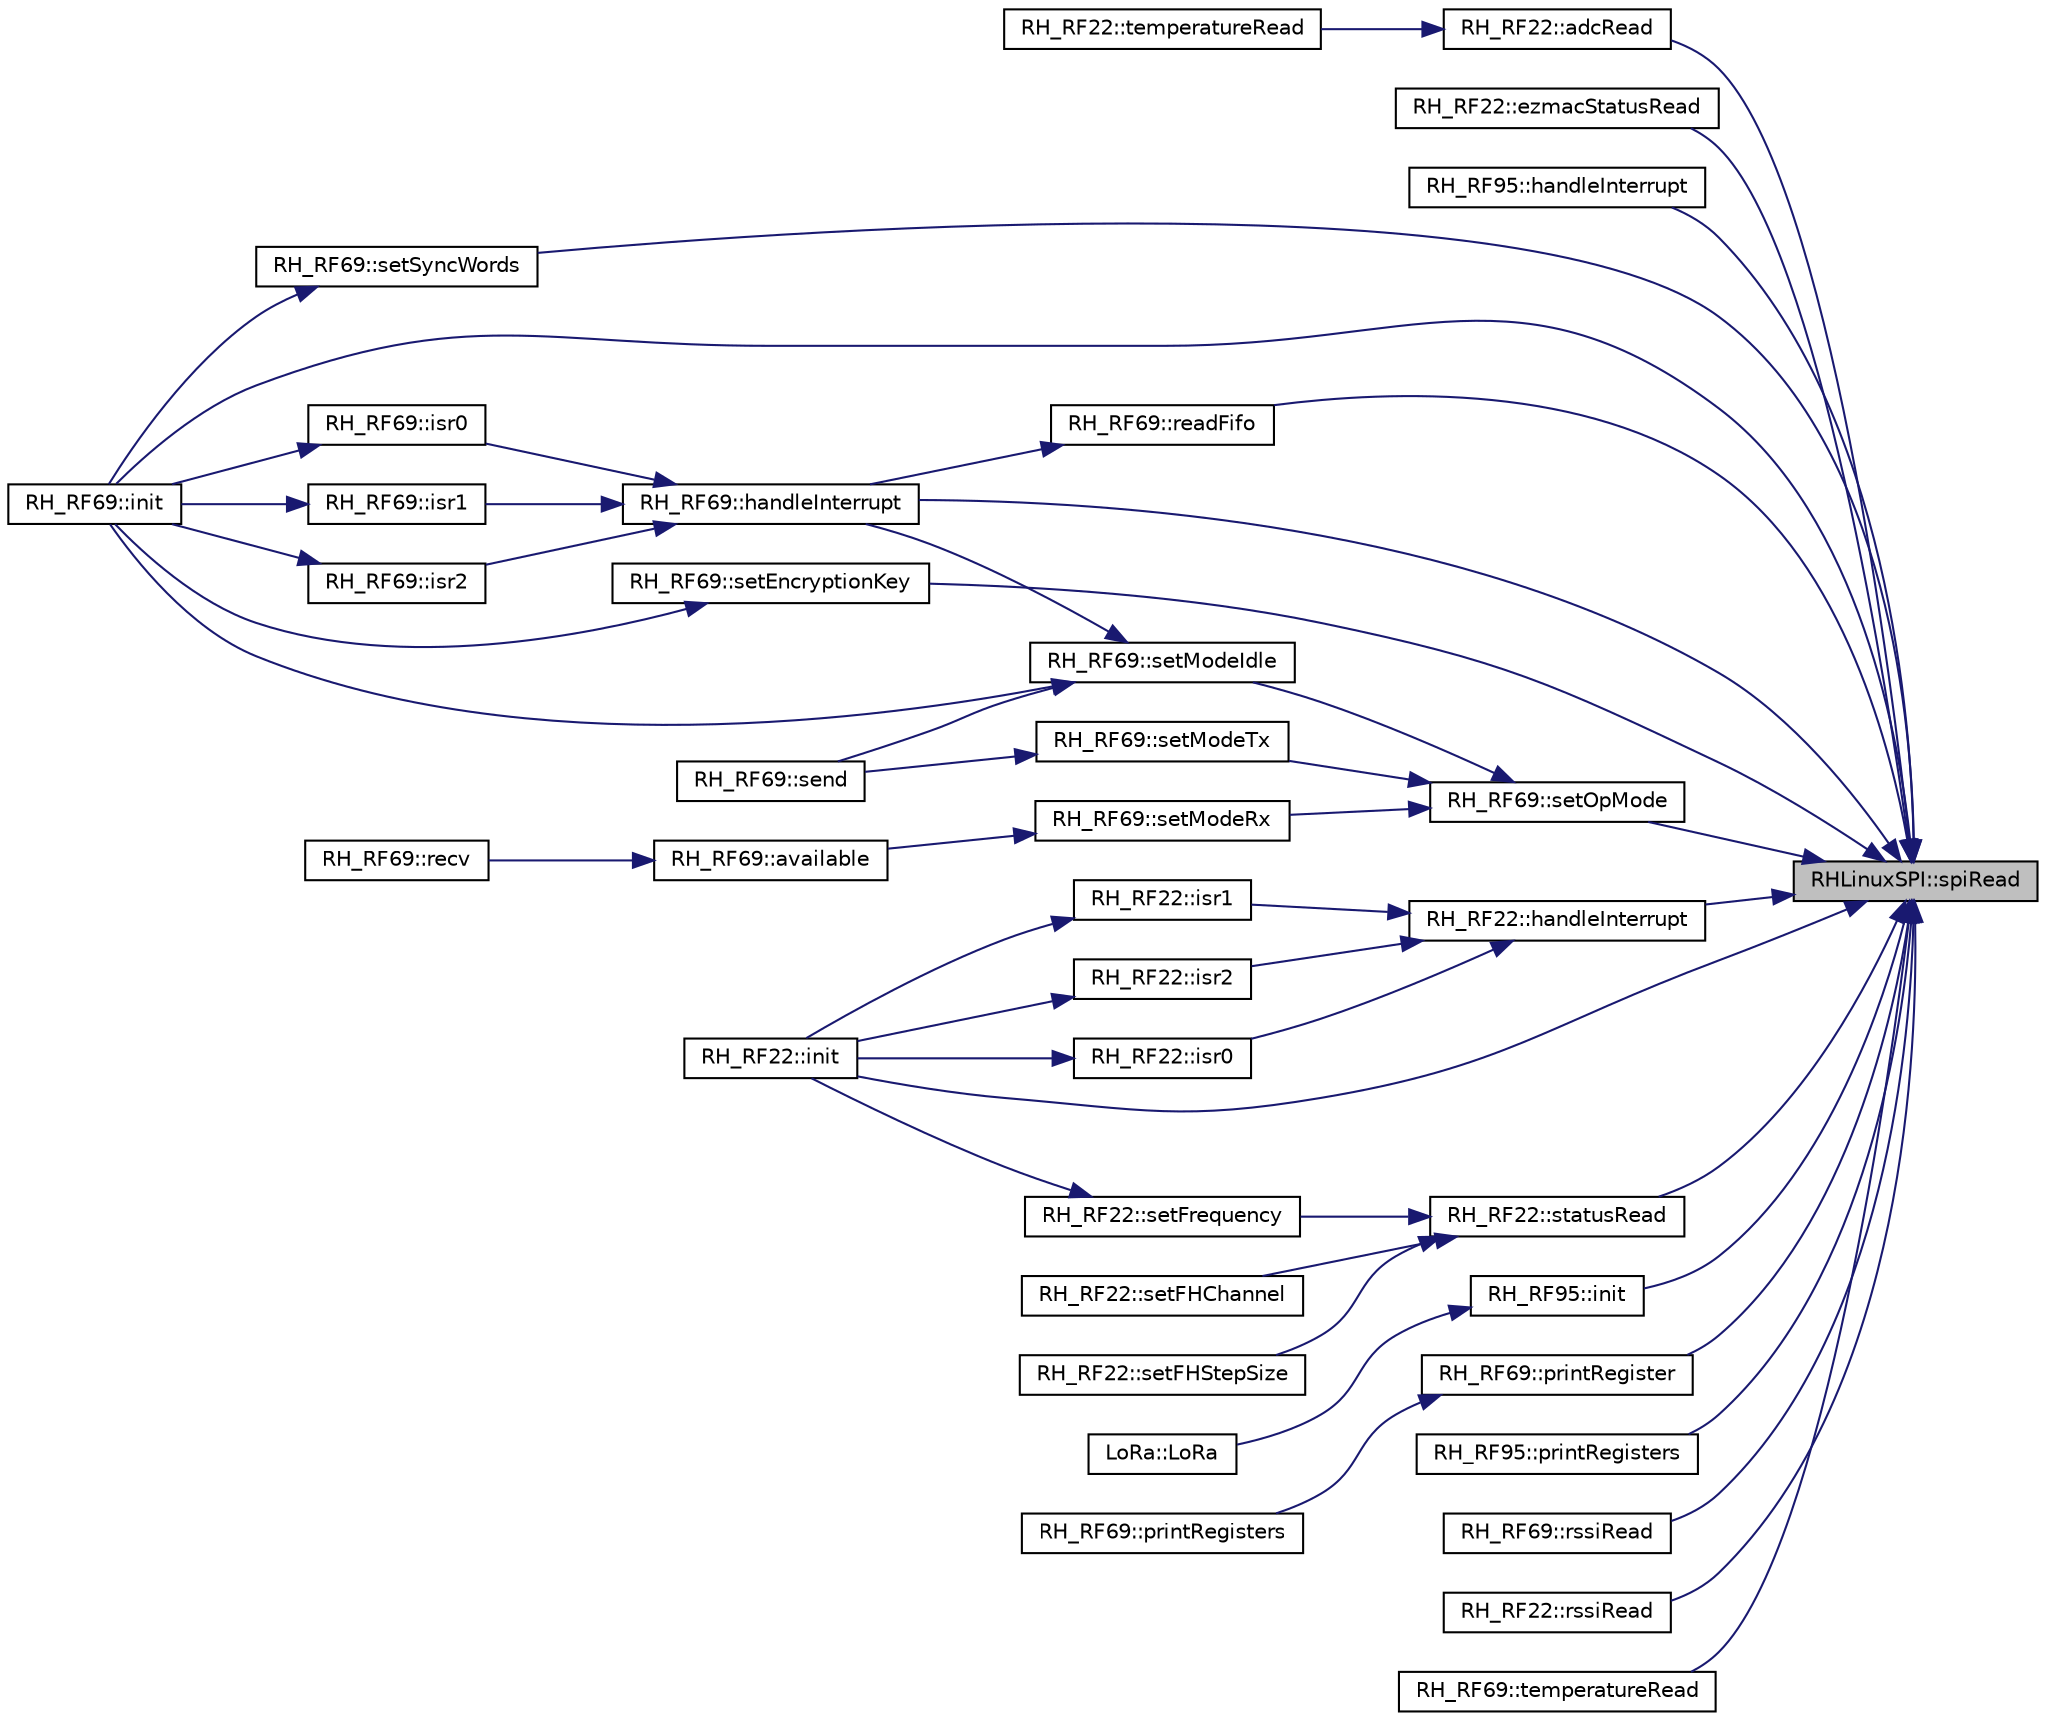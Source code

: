 digraph "RHLinuxSPI::spiRead"
{
 // LATEX_PDF_SIZE
  edge [fontname="Helvetica",fontsize="10",labelfontname="Helvetica",labelfontsize="10"];
  node [fontname="Helvetica",fontsize="10",shape=record];
  rankdir="RL";
  Node1 [label="RHLinuxSPI::spiRead",height=0.2,width=0.4,color="black", fillcolor="grey75", style="filled", fontcolor="black",tooltip=" "];
  Node1 -> Node2 [dir="back",color="midnightblue",fontsize="10",style="solid",fontname="Helvetica"];
  Node2 [label="RH_RF22::adcRead",height=0.2,width=0.4,color="black", fillcolor="white", style="filled",URL="$class_r_h___r_f22.html#a5036da335ef0c704cd63799df774b07b",tooltip=" "];
  Node2 -> Node3 [dir="back",color="midnightblue",fontsize="10",style="solid",fontname="Helvetica"];
  Node3 [label="RH_RF22::temperatureRead",height=0.2,width=0.4,color="black", fillcolor="white", style="filled",URL="$class_r_h___r_f22.html#a6b698dfec9663c43ef8543c50bbd94fa",tooltip=" "];
  Node1 -> Node4 [dir="back",color="midnightblue",fontsize="10",style="solid",fontname="Helvetica"];
  Node4 [label="RH_RF22::ezmacStatusRead",height=0.2,width=0.4,color="black", fillcolor="white", style="filled",URL="$class_r_h___r_f22.html#a65911183a46c860c0ecc7815e4ca7ff9",tooltip=" "];
  Node1 -> Node5 [dir="back",color="midnightblue",fontsize="10",style="solid",fontname="Helvetica"];
  Node5 [label="RH_RF95::handleInterrupt",height=0.2,width=0.4,color="black", fillcolor="white", style="filled",URL="$class_r_h___r_f95.html#a18191ee8063c7beec84671abb184aef4",tooltip=" "];
  Node1 -> Node6 [dir="back",color="midnightblue",fontsize="10",style="solid",fontname="Helvetica"];
  Node6 [label="RH_RF69::handleInterrupt",height=0.2,width=0.4,color="black", fillcolor="white", style="filled",URL="$class_r_h___r_f69.html#a3a837677e78ea04f8ef28951f4954f17",tooltip=" "];
  Node6 -> Node7 [dir="back",color="midnightblue",fontsize="10",style="solid",fontname="Helvetica"];
  Node7 [label="RH_RF69::isr0",height=0.2,width=0.4,color="black", fillcolor="white", style="filled",URL="$class_r_h___r_f69.html#ab442ccc43196778c23be4710f78661cc",tooltip="Low level interrupt service routine for RF69 connected to interrupt 0."];
  Node7 -> Node8 [dir="back",color="midnightblue",fontsize="10",style="solid",fontname="Helvetica"];
  Node8 [label="RH_RF69::init",height=0.2,width=0.4,color="black", fillcolor="white", style="filled",URL="$class_r_h___r_f69.html#a0d78af6f999adf187861e7e3f1d52e99",tooltip=" "];
  Node6 -> Node9 [dir="back",color="midnightblue",fontsize="10",style="solid",fontname="Helvetica"];
  Node9 [label="RH_RF69::isr1",height=0.2,width=0.4,color="black", fillcolor="white", style="filled",URL="$class_r_h___r_f69.html#ad9a3b433e331c5e601fb84f1680efb52",tooltip="Low level interrupt service routine for RF69 connected to interrupt 1."];
  Node9 -> Node8 [dir="back",color="midnightblue",fontsize="10",style="solid",fontname="Helvetica"];
  Node6 -> Node10 [dir="back",color="midnightblue",fontsize="10",style="solid",fontname="Helvetica"];
  Node10 [label="RH_RF69::isr2",height=0.2,width=0.4,color="black", fillcolor="white", style="filled",URL="$class_r_h___r_f69.html#a21a358695504b16fe0476a4fd45462d4",tooltip="Low level interrupt service routine for RF69 connected to interrupt 1."];
  Node10 -> Node8 [dir="back",color="midnightblue",fontsize="10",style="solid",fontname="Helvetica"];
  Node1 -> Node11 [dir="back",color="midnightblue",fontsize="10",style="solid",fontname="Helvetica"];
  Node11 [label="RH_RF22::handleInterrupt",height=0.2,width=0.4,color="black", fillcolor="white", style="filled",URL="$class_r_h___r_f22.html#a783778c2bc3ca7263509c74925e0bbd0",tooltip=" "];
  Node11 -> Node12 [dir="back",color="midnightblue",fontsize="10",style="solid",fontname="Helvetica"];
  Node12 [label="RH_RF22::isr0",height=0.2,width=0.4,color="black", fillcolor="white", style="filled",URL="$class_r_h___r_f22.html#aed4fe69a1964d6c44196cea12b898da0",tooltip="Low level interrupt service routine for RF22 connected to interrupt 0."];
  Node12 -> Node13 [dir="back",color="midnightblue",fontsize="10",style="solid",fontname="Helvetica"];
  Node13 [label="RH_RF22::init",height=0.2,width=0.4,color="black", fillcolor="white", style="filled",URL="$class_r_h___r_f22.html#a315c71e5f023f03b0a6b8324a6a9b094",tooltip=" "];
  Node11 -> Node14 [dir="back",color="midnightblue",fontsize="10",style="solid",fontname="Helvetica"];
  Node14 [label="RH_RF22::isr1",height=0.2,width=0.4,color="black", fillcolor="white", style="filled",URL="$class_r_h___r_f22.html#ad3aa71b69dc25590c391b381194457e3",tooltip="Low level interrupt service routine for RF22 connected to interrupt 1."];
  Node14 -> Node13 [dir="back",color="midnightblue",fontsize="10",style="solid",fontname="Helvetica"];
  Node11 -> Node15 [dir="back",color="midnightblue",fontsize="10",style="solid",fontname="Helvetica"];
  Node15 [label="RH_RF22::isr2",height=0.2,width=0.4,color="black", fillcolor="white", style="filled",URL="$class_r_h___r_f22.html#a826cfbd262d8d5980485d8b7f8618be8",tooltip="Low level interrupt service routine for RF22 connected to interrupt 1."];
  Node15 -> Node13 [dir="back",color="midnightblue",fontsize="10",style="solid",fontname="Helvetica"];
  Node1 -> Node16 [dir="back",color="midnightblue",fontsize="10",style="solid",fontname="Helvetica"];
  Node16 [label="RH_RF95::init",height=0.2,width=0.4,color="black", fillcolor="white", style="filled",URL="$class_r_h___r_f95.html#aa7bee6fb7ad0e0d0ae5e04ed27cfd79d",tooltip=" "];
  Node16 -> Node17 [dir="back",color="midnightblue",fontsize="10",style="solid",fontname="Helvetica"];
  Node17 [label="LoRa::LoRa",height=0.2,width=0.4,color="black", fillcolor="white", style="filled",URL="$class_lo_ra.html#add01349547d8f36a69d2cad70b9363e5",tooltip=" "];
  Node1 -> Node8 [dir="back",color="midnightblue",fontsize="10",style="solid",fontname="Helvetica"];
  Node1 -> Node13 [dir="back",color="midnightblue",fontsize="10",style="solid",fontname="Helvetica"];
  Node1 -> Node18 [dir="back",color="midnightblue",fontsize="10",style="solid",fontname="Helvetica"];
  Node18 [label="RH_RF69::printRegister",height=0.2,width=0.4,color="black", fillcolor="white", style="filled",URL="$class_r_h___r_f69.html#aa09f8182eea13623f2fee4059d13d6f7",tooltip=" "];
  Node18 -> Node19 [dir="back",color="midnightblue",fontsize="10",style="solid",fontname="Helvetica"];
  Node19 [label="RH_RF69::printRegisters",height=0.2,width=0.4,color="black", fillcolor="white", style="filled",URL="$class_r_h___r_f69.html#abf5be102f9291447f22b6df823455aea",tooltip=" "];
  Node1 -> Node20 [dir="back",color="midnightblue",fontsize="10",style="solid",fontname="Helvetica"];
  Node20 [label="RH_RF95::printRegisters",height=0.2,width=0.4,color="black", fillcolor="white", style="filled",URL="$class_r_h___r_f95.html#af82a441a5946b538f60f31e727009750",tooltip=" "];
  Node1 -> Node21 [dir="back",color="midnightblue",fontsize="10",style="solid",fontname="Helvetica"];
  Node21 [label="RH_RF69::readFifo",height=0.2,width=0.4,color="black", fillcolor="white", style="filled",URL="$class_r_h___r_f69.html#a9194768e6717331146b996a057563433",tooltip=" "];
  Node21 -> Node6 [dir="back",color="midnightblue",fontsize="10",style="solid",fontname="Helvetica"];
  Node1 -> Node22 [dir="back",color="midnightblue",fontsize="10",style="solid",fontname="Helvetica"];
  Node22 [label="RH_RF69::rssiRead",height=0.2,width=0.4,color="black", fillcolor="white", style="filled",URL="$class_r_h___r_f69.html#a90d8979ae35033ac8bc813302e203173",tooltip=" "];
  Node1 -> Node23 [dir="back",color="midnightblue",fontsize="10",style="solid",fontname="Helvetica"];
  Node23 [label="RH_RF22::rssiRead",height=0.2,width=0.4,color="black", fillcolor="white", style="filled",URL="$class_r_h___r_f22.html#aed94dc5348925977cbcad60cbb9fe96d",tooltip=" "];
  Node1 -> Node24 [dir="back",color="midnightblue",fontsize="10",style="solid",fontname="Helvetica"];
  Node24 [label="RH_RF69::setEncryptionKey",height=0.2,width=0.4,color="black", fillcolor="white", style="filled",URL="$class_r_h___r_f69.html#a3dc02a05e8f2ec61210d62fe53673ca9",tooltip=" "];
  Node24 -> Node8 [dir="back",color="midnightblue",fontsize="10",style="solid",fontname="Helvetica"];
  Node1 -> Node25 [dir="back",color="midnightblue",fontsize="10",style="solid",fontname="Helvetica"];
  Node25 [label="RH_RF69::setOpMode",height=0.2,width=0.4,color="black", fillcolor="white", style="filled",URL="$class_r_h___r_f69.html#a890c2d3ed4d1954a67f7cc190349b2ab",tooltip=" "];
  Node25 -> Node26 [dir="back",color="midnightblue",fontsize="10",style="solid",fontname="Helvetica"];
  Node26 [label="RH_RF69::setModeIdle",height=0.2,width=0.4,color="black", fillcolor="white", style="filled",URL="$class_r_h___r_f69.html#af66bfbf2057f1faeba0ad75007d623ec",tooltip=" "];
  Node26 -> Node6 [dir="back",color="midnightblue",fontsize="10",style="solid",fontname="Helvetica"];
  Node26 -> Node8 [dir="back",color="midnightblue",fontsize="10",style="solid",fontname="Helvetica"];
  Node26 -> Node27 [dir="back",color="midnightblue",fontsize="10",style="solid",fontname="Helvetica"];
  Node27 [label="RH_RF69::send",height=0.2,width=0.4,color="black", fillcolor="white", style="filled",URL="$class_r_h___r_f69.html#a995470e009100f30b6945747d67e9a4c",tooltip=" "];
  Node25 -> Node28 [dir="back",color="midnightblue",fontsize="10",style="solid",fontname="Helvetica"];
  Node28 [label="RH_RF69::setModeRx",height=0.2,width=0.4,color="black", fillcolor="white", style="filled",URL="$class_r_h___r_f69.html#a43cfebafbafc3c62dcdba7d5e2591203",tooltip=" "];
  Node28 -> Node29 [dir="back",color="midnightblue",fontsize="10",style="solid",fontname="Helvetica"];
  Node29 [label="RH_RF69::available",height=0.2,width=0.4,color="black", fillcolor="white", style="filled",URL="$class_r_h___r_f69.html#a6f2584eacf160b9d53605e82b46b6574",tooltip=" "];
  Node29 -> Node30 [dir="back",color="midnightblue",fontsize="10",style="solid",fontname="Helvetica"];
  Node30 [label="RH_RF69::recv",height=0.2,width=0.4,color="black", fillcolor="white", style="filled",URL="$class_r_h___r_f69.html#ae298950973257e99d3e958678a26fdf2",tooltip=" "];
  Node25 -> Node31 [dir="back",color="midnightblue",fontsize="10",style="solid",fontname="Helvetica"];
  Node31 [label="RH_RF69::setModeTx",height=0.2,width=0.4,color="black", fillcolor="white", style="filled",URL="$class_r_h___r_f69.html#a8e4a5d2f1847063b5f7cf6a2d14e246a",tooltip=" "];
  Node31 -> Node27 [dir="back",color="midnightblue",fontsize="10",style="solid",fontname="Helvetica"];
  Node1 -> Node32 [dir="back",color="midnightblue",fontsize="10",style="solid",fontname="Helvetica"];
  Node32 [label="RH_RF69::setSyncWords",height=0.2,width=0.4,color="black", fillcolor="white", style="filled",URL="$class_r_h___r_f69.html#aeadfa5f2783c821de73ecb09c50000d4",tooltip=" "];
  Node32 -> Node8 [dir="back",color="midnightblue",fontsize="10",style="solid",fontname="Helvetica"];
  Node1 -> Node33 [dir="back",color="midnightblue",fontsize="10",style="solid",fontname="Helvetica"];
  Node33 [label="RH_RF22::statusRead",height=0.2,width=0.4,color="black", fillcolor="white", style="filled",URL="$class_r_h___r_f22.html#ad320a568c3d2398731855c5c1c709bc0",tooltip=" "];
  Node33 -> Node34 [dir="back",color="midnightblue",fontsize="10",style="solid",fontname="Helvetica"];
  Node34 [label="RH_RF22::setFHChannel",height=0.2,width=0.4,color="black", fillcolor="white", style="filled",URL="$class_r_h___r_f22.html#a31b70910921dff0c0f30aa6a07c43afc",tooltip=" "];
  Node33 -> Node35 [dir="back",color="midnightblue",fontsize="10",style="solid",fontname="Helvetica"];
  Node35 [label="RH_RF22::setFHStepSize",height=0.2,width=0.4,color="black", fillcolor="white", style="filled",URL="$class_r_h___r_f22.html#a7ac47c0f4046f2ff8474f822f74eaf57",tooltip=" "];
  Node33 -> Node36 [dir="back",color="midnightblue",fontsize="10",style="solid",fontname="Helvetica"];
  Node36 [label="RH_RF22::setFrequency",height=0.2,width=0.4,color="black", fillcolor="white", style="filled",URL="$class_r_h___r_f22.html#a5ffc0570c05b7f7f9bbc8f589f6fb39d",tooltip=" "];
  Node36 -> Node13 [dir="back",color="midnightblue",fontsize="10",style="solid",fontname="Helvetica"];
  Node1 -> Node37 [dir="back",color="midnightblue",fontsize="10",style="solid",fontname="Helvetica"];
  Node37 [label="RH_RF69::temperatureRead",height=0.2,width=0.4,color="black", fillcolor="white", style="filled",URL="$class_r_h___r_f69.html#a864eae13e51279b9bca9de3fb2a062f9",tooltip=" "];
}
